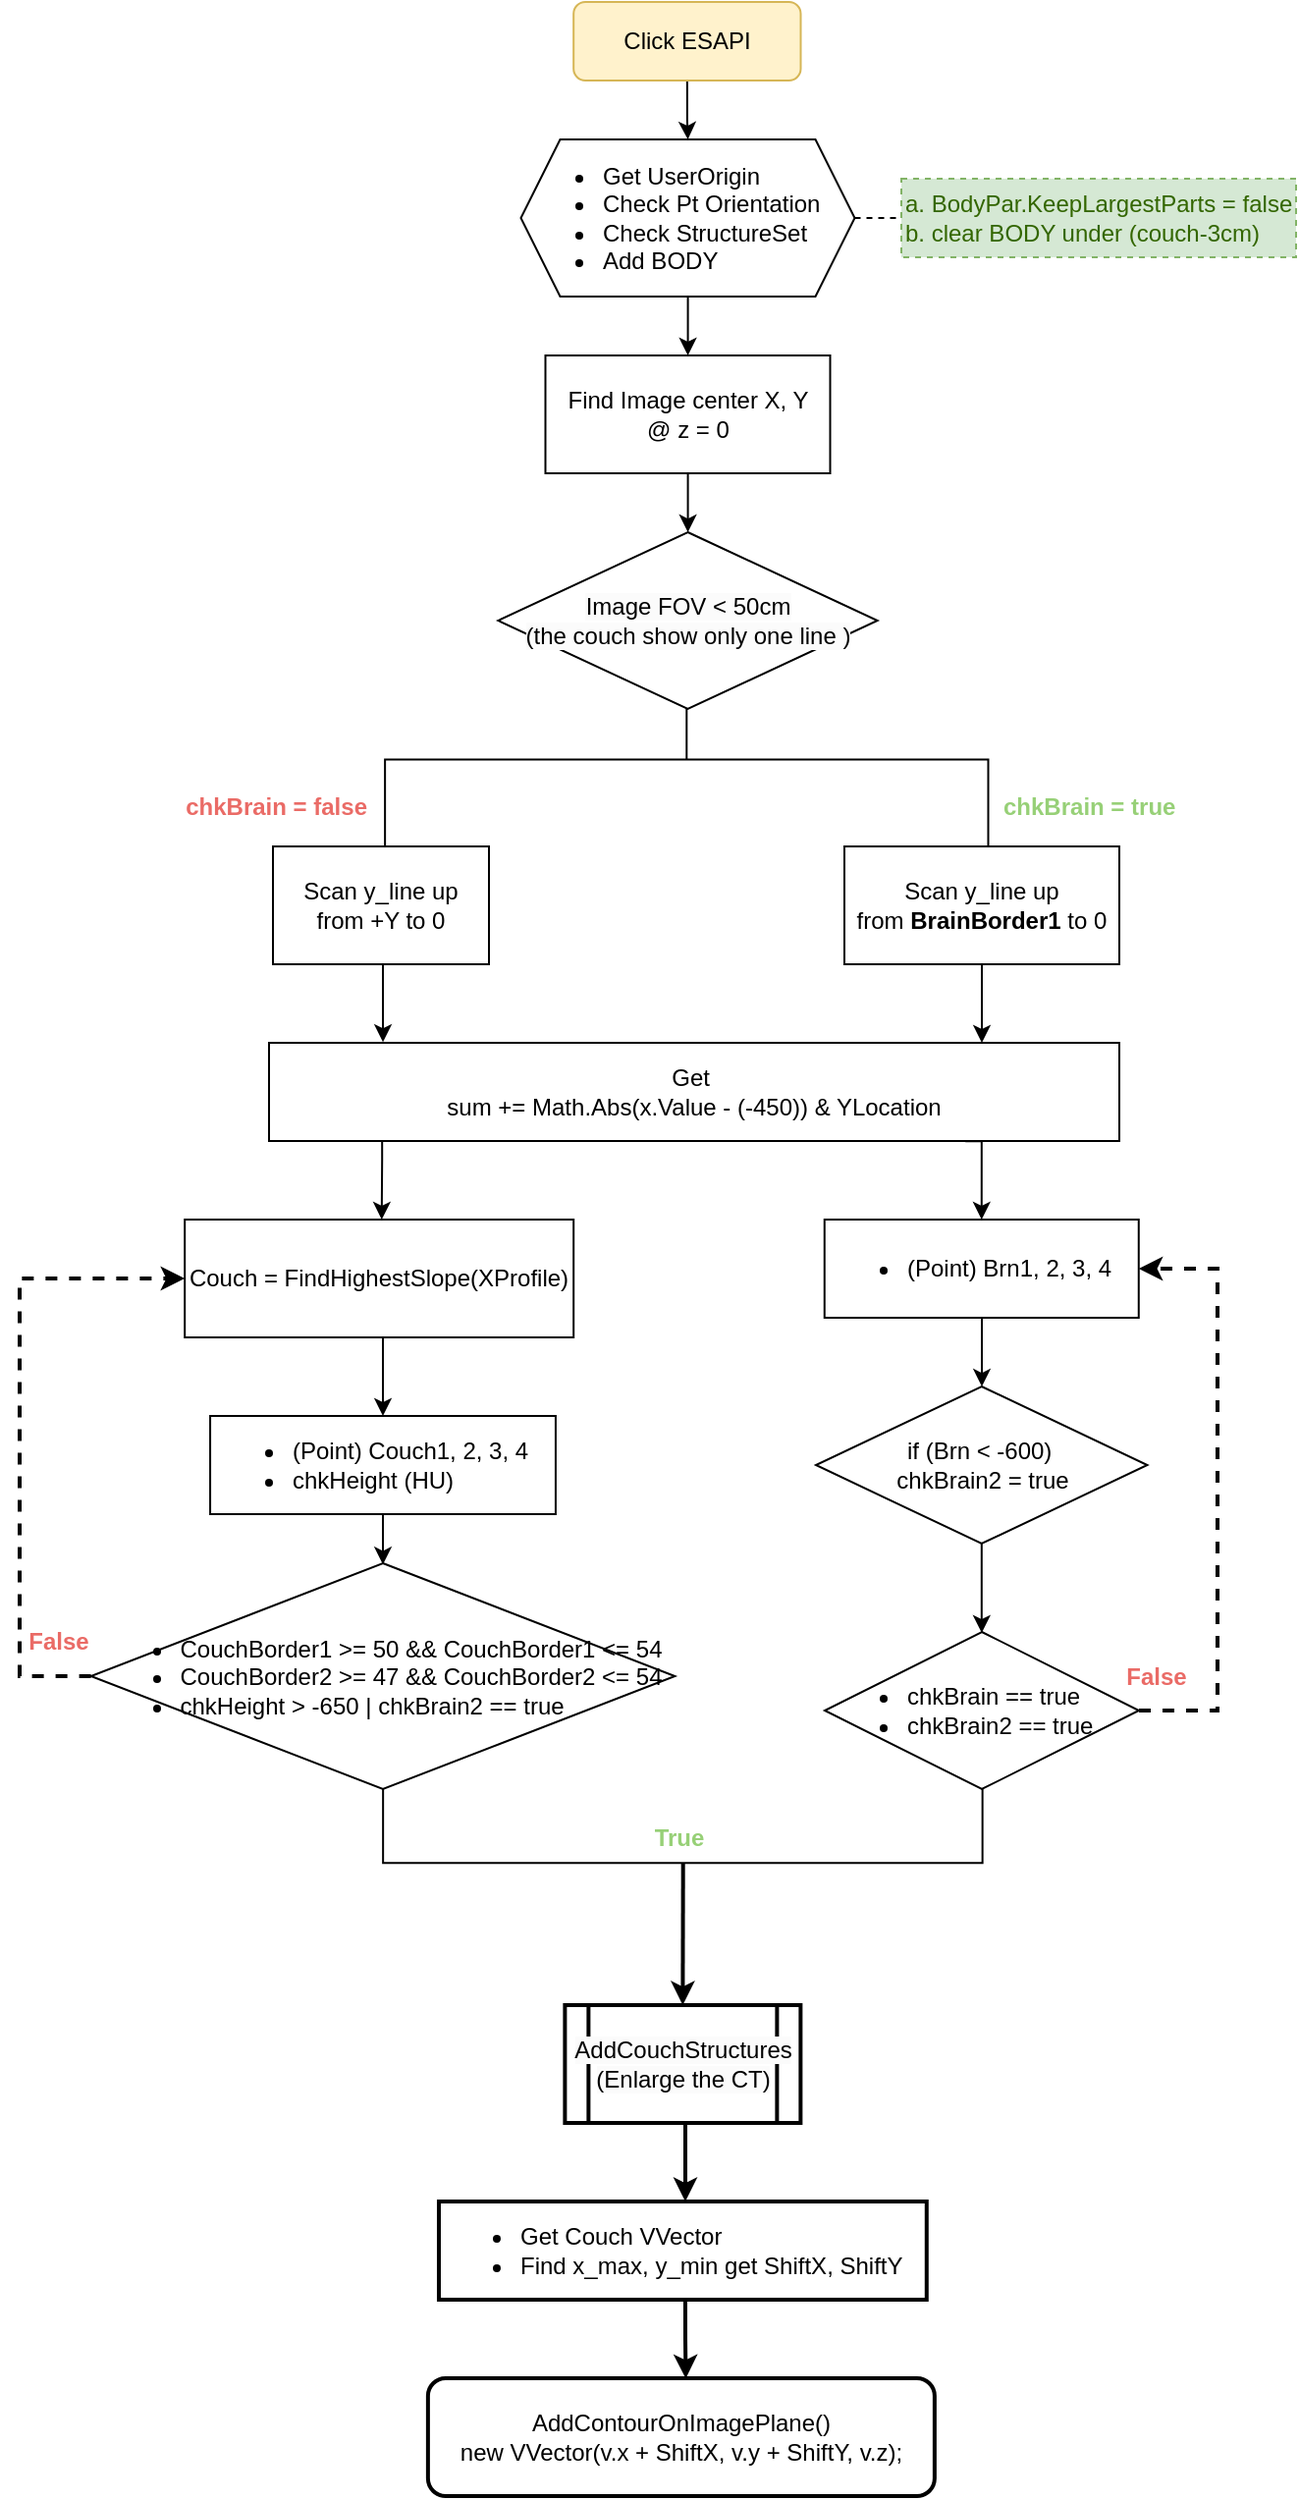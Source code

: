 <mxfile version="21.3.6" type="github">
  <diagram name="第 1 页" id="x1ljfz-qSG_obq4z1dJh">
    <mxGraphModel dx="1169" dy="628" grid="1" gridSize="10" guides="1" tooltips="1" connect="1" arrows="1" fold="1" page="1" pageScale="1" pageWidth="827" pageHeight="1169" math="0" shadow="0">
      <root>
        <mxCell id="0" />
        <mxCell id="1" parent="0" />
        <mxCell id="LTVYAx_PnS-_SqXySAhT-7" value="" style="edgeStyle=orthogonalEdgeStyle;rounded=0;orthogonalLoop=1;jettySize=auto;html=1;" parent="1" source="LTVYAx_PnS-_SqXySAhT-5" target="LTVYAx_PnS-_SqXySAhT-6" edge="1">
          <mxGeometry relative="1" as="geometry" />
        </mxCell>
        <mxCell id="LTVYAx_PnS-_SqXySAhT-5" value="&lt;ul&gt;&lt;li&gt;Get UserOrigin&lt;/li&gt;&lt;li style=&quot;&quot;&gt;Check Pt Orientation&lt;/li&gt;&lt;li style=&quot;&quot;&gt;Check StructureSet&lt;/li&gt;&lt;li style=&quot;&quot;&gt;Add BODY&amp;nbsp;&lt;/li&gt;&lt;/ul&gt;" style="shape=hexagon;perimeter=hexagonPerimeter2;whiteSpace=wrap;html=1;fixedSize=1;align=left;" parent="1" vertex="1">
          <mxGeometry x="325.25" y="160" width="170" height="80" as="geometry" />
        </mxCell>
        <mxCell id="LTVYAx_PnS-_SqXySAhT-42" value="" style="edgeStyle=orthogonalEdgeStyle;rounded=0;orthogonalLoop=1;jettySize=auto;html=1;" parent="1" source="LTVYAx_PnS-_SqXySAhT-6" target="LTVYAx_PnS-_SqXySAhT-41" edge="1">
          <mxGeometry relative="1" as="geometry" />
        </mxCell>
        <mxCell id="LTVYAx_PnS-_SqXySAhT-6" value="Find Image center X, Y &lt;br&gt;@ z = 0" style="whiteSpace=wrap;html=1;align=center;" parent="1" vertex="1">
          <mxGeometry x="337.75" y="270" width="145" height="60" as="geometry" />
        </mxCell>
        <mxCell id="LTVYAx_PnS-_SqXySAhT-11" value="" style="strokeWidth=1;html=1;shape=mxgraph.flowchart.annotation_2;align=left;labelPosition=right;pointerEvents=1;rotation=90;" parent="1" vertex="1">
          <mxGeometry x="353.72" y="322.21" width="111.87" height="307.19" as="geometry" />
        </mxCell>
        <mxCell id="LTVYAx_PnS-_SqXySAhT-20" value="" style="edgeStyle=orthogonalEdgeStyle;rounded=0;orthogonalLoop=1;jettySize=auto;html=1;entryX=0.134;entryY=-0.008;entryDx=0;entryDy=0;entryPerimeter=0;exitX=0.533;exitY=0.99;exitDx=0;exitDy=0;exitPerimeter=0;" parent="1" source="LTVYAx_PnS-_SqXySAhT-14" target="LTVYAx_PnS-_SqXySAhT-19" edge="1">
          <mxGeometry relative="1" as="geometry">
            <mxPoint x="258" y="580" as="sourcePoint" />
            <mxPoint x="257.76" y="622.16" as="targetPoint" />
            <Array as="points">
              <mxPoint x="255" y="579" />
            </Array>
          </mxGeometry>
        </mxCell>
        <mxCell id="LTVYAx_PnS-_SqXySAhT-14" value="Scan y_line up &lt;br&gt;from +Y to 0" style="rounded=0;whiteSpace=wrap;html=1;" parent="1" vertex="1">
          <mxGeometry x="199" y="520" width="110" height="60" as="geometry" />
        </mxCell>
        <mxCell id="LTVYAx_PnS-_SqXySAhT-16" value="chkBrain = true" style="text;whiteSpace=wrap;html=1;fontColor=#97D077;fontStyle=1" parent="1" vertex="1">
          <mxGeometry x="569" y="486" width="110" height="20" as="geometry" />
        </mxCell>
        <mxCell id="LTVYAx_PnS-_SqXySAhT-17" value="chkBrain = false" style="text;whiteSpace=wrap;html=1;align=right;fontColor=#EA6B66;fontStyle=1" parent="1" vertex="1">
          <mxGeometry x="149" y="486" width="100" height="20" as="geometry" />
        </mxCell>
        <mxCell id="LTVYAx_PnS-_SqXySAhT-27" value="" style="edgeStyle=orthogonalEdgeStyle;rounded=0;orthogonalLoop=1;jettySize=auto;html=1;exitX=0.551;exitY=1;exitDx=0;exitDy=0;exitPerimeter=0;" parent="1" source="LTVYAx_PnS-_SqXySAhT-18" target="LTVYAx_PnS-_SqXySAhT-19" edge="1">
          <mxGeometry relative="1" as="geometry">
            <mxPoint x="560" y="580" as="sourcePoint" />
            <mxPoint x="560" y="620" as="targetPoint" />
            <Array as="points">
              <mxPoint x="560" y="580" />
            </Array>
          </mxGeometry>
        </mxCell>
        <mxCell id="LTVYAx_PnS-_SqXySAhT-18" value="Scan y_line up &lt;br&gt;from &lt;b&gt;BrainBorder1&lt;/b&gt; to 0" style="rounded=0;whiteSpace=wrap;html=1;" parent="1" vertex="1">
          <mxGeometry x="490" y="520" width="140" height="60" as="geometry" />
        </mxCell>
        <mxCell id="LTVYAx_PnS-_SqXySAhT-29" value="" style="edgeStyle=orthogonalEdgeStyle;rounded=0;orthogonalLoop=1;jettySize=auto;html=1;exitX=0.133;exitY=0.998;exitDx=0;exitDy=0;exitPerimeter=0;entryX=0.31;entryY=0;entryDx=0;entryDy=0;entryPerimeter=0;" parent="1" source="LTVYAx_PnS-_SqXySAhT-19" edge="1">
          <mxGeometry relative="1" as="geometry">
            <mxPoint x="251.48" y="678.8" as="sourcePoint" />
            <mxPoint x="254.38" y="710" as="targetPoint" />
            <Array as="points">
              <mxPoint x="255" y="679" />
              <mxPoint x="254" y="679" />
            </Array>
          </mxGeometry>
        </mxCell>
        <mxCell id="LTVYAx_PnS-_SqXySAhT-71" style="edgeStyle=orthogonalEdgeStyle;rounded=0;orthogonalLoop=1;jettySize=auto;html=1;entryX=0.5;entryY=0;entryDx=0;entryDy=0;exitX=0.819;exitY=1.002;exitDx=0;exitDy=0;exitPerimeter=0;" parent="1" source="LTVYAx_PnS-_SqXySAhT-19" target="LTVYAx_PnS-_SqXySAhT-54" edge="1">
          <mxGeometry relative="1" as="geometry">
            <mxPoint x="539" y="680" as="sourcePoint" />
            <mxPoint x="525.92" y="709.2" as="targetPoint" />
            <Array as="points">
              <mxPoint x="560" y="670" />
            </Array>
          </mxGeometry>
        </mxCell>
        <mxCell id="LTVYAx_PnS-_SqXySAhT-19" value="Get&amp;nbsp;&lt;br&gt;sum += Math.Abs(x.Value - (-450)) &amp;amp; YLocation" style="rounded=0;whiteSpace=wrap;html=1;" parent="1" vertex="1">
          <mxGeometry x="197" y="620" width="433" height="50" as="geometry" />
        </mxCell>
        <mxCell id="LTVYAx_PnS-_SqXySAhT-31" value="" style="strokeWidth=1;html=1;shape=mxgraph.flowchart.annotation_2;align=left;labelPosition=right;pointerEvents=1;rotation=-90;" parent="1" vertex="1">
          <mxGeometry x="368.24" y="885" width="78.91" height="305.25" as="geometry" />
        </mxCell>
        <mxCell id="LTVYAx_PnS-_SqXySAhT-70" value="" style="edgeStyle=orthogonalEdgeStyle;rounded=0;orthogonalLoop=1;jettySize=auto;html=1;" parent="1" edge="1">
          <mxGeometry relative="1" as="geometry">
            <mxPoint x="255" y="860" as="sourcePoint" />
            <mxPoint x="255" y="885.654" as="targetPoint" />
            <Array as="points">
              <mxPoint x="255" y="870" />
              <mxPoint x="255" y="870" />
            </Array>
          </mxGeometry>
        </mxCell>
        <mxCell id="LTVYAx_PnS-_SqXySAhT-37" value="&lt;ul&gt;&lt;li&gt;(Point) Couch1, 2, 3, 4&amp;nbsp;&lt;/li&gt;&lt;li&gt;chkHeight (HU)&lt;/li&gt;&lt;/ul&gt;" style="rounded=0;whiteSpace=wrap;html=1;align=left;" parent="1" vertex="1">
          <mxGeometry x="167.03" y="810" width="175.94" height="50" as="geometry" />
        </mxCell>
        <mxCell id="LTVYAx_PnS-_SqXySAhT-41" value="&lt;span style=&quot;color: rgb(0, 0, 0); font-family: Helvetica; font-size: 12px; font-style: normal; font-variant-ligatures: normal; font-variant-caps: normal; font-weight: 400; letter-spacing: normal; orphans: 2; text-align: left; text-indent: 0px; text-transform: none; widows: 2; word-spacing: 0px; -webkit-text-stroke-width: 0px; background-color: rgb(251, 251, 251); text-decoration-thickness: initial; text-decoration-style: initial; text-decoration-color: initial; float: none; display: inline !important;&quot;&gt;Image FOV &amp;lt; 50cm&lt;/span&gt;&lt;br style=&quot;border-color: var(--border-color); color: rgb(0, 0, 0); font-family: Helvetica; font-size: 12px; font-style: normal; font-variant-ligatures: normal; font-variant-caps: normal; font-weight: 400; letter-spacing: normal; orphans: 2; text-align: left; text-indent: 0px; text-transform: none; widows: 2; word-spacing: 0px; -webkit-text-stroke-width: 0px; background-color: rgb(251, 251, 251); text-decoration-thickness: initial; text-decoration-style: initial; text-decoration-color: initial;&quot;&gt;&lt;span style=&quot;color: rgb(0, 0, 0); font-family: Helvetica; font-size: 12px; font-style: normal; font-variant-ligatures: normal; font-variant-caps: normal; font-weight: 400; letter-spacing: normal; orphans: 2; text-align: left; text-indent: 0px; text-transform: none; widows: 2; word-spacing: 0px; -webkit-text-stroke-width: 0px; background-color: rgb(251, 251, 251); text-decoration-thickness: initial; text-decoration-style: initial; text-decoration-color: initial; float: none; display: inline !important;&quot;&gt;(the couch show only one line )&lt;/span&gt;" style="rhombus;whiteSpace=wrap;html=1;" parent="1" vertex="1">
          <mxGeometry x="313.66" y="360" width="193.19" height="90" as="geometry" />
        </mxCell>
        <mxCell id="LTVYAx_PnS-_SqXySAhT-68" value="" style="edgeStyle=orthogonalEdgeStyle;rounded=0;orthogonalLoop=1;jettySize=auto;html=1;" parent="1" edge="1">
          <mxGeometry relative="1" as="geometry">
            <Array as="points">
              <mxPoint x="560" y="890" />
              <mxPoint x="560" y="890" />
            </Array>
            <mxPoint x="559.907" y="874.992" as="sourcePoint" />
            <mxPoint x="559.907" y="920.453" as="targetPoint" />
          </mxGeometry>
        </mxCell>
        <mxCell id="LTVYAx_PnS-_SqXySAhT-43" value="if (Brn &amp;lt; -600)&amp;nbsp; &lt;br&gt;chkBrain2 = true" style="rhombus;whiteSpace=wrap;html=1;align=center;rounded=0;verticalAlign=middle;" parent="1" vertex="1">
          <mxGeometry x="475.5" y="795" width="168.75" height="80" as="geometry" />
        </mxCell>
        <mxCell id="LTVYAx_PnS-_SqXySAhT-55" value="" style="edgeStyle=orthogonalEdgeStyle;rounded=0;orthogonalLoop=1;jettySize=auto;html=1;" parent="1" edge="1">
          <mxGeometry relative="1" as="geometry">
            <mxPoint x="255.0" y="770" as="sourcePoint" />
            <mxPoint x="255.0" y="810" as="targetPoint" />
            <Array as="points">
              <mxPoint x="255" y="800" />
              <mxPoint x="255" y="800" />
            </Array>
          </mxGeometry>
        </mxCell>
        <mxCell id="LTVYAx_PnS-_SqXySAhT-28" value="Couch = FindHighestSlope(XProfile)" style="whiteSpace=wrap;html=1;rounded=0;" parent="1" vertex="1">
          <mxGeometry x="154.09" y="710" width="198" height="60" as="geometry" />
        </mxCell>
        <mxCell id="LTVYAx_PnS-_SqXySAhT-80" style="edgeStyle=orthogonalEdgeStyle;rounded=0;orthogonalLoop=1;jettySize=auto;html=1;entryX=0;entryY=0.5;entryDx=0;entryDy=0;dashed=1;strokeWidth=2;" parent="1" source="LTVYAx_PnS-_SqXySAhT-46" target="LTVYAx_PnS-_SqXySAhT-28" edge="1">
          <mxGeometry relative="1" as="geometry">
            <Array as="points">
              <mxPoint x="70" y="942" />
              <mxPoint x="70" y="740" />
            </Array>
          </mxGeometry>
        </mxCell>
        <mxCell id="LTVYAx_PnS-_SqXySAhT-46" value="&lt;div style=&quot;text-align: left;&quot;&gt;&lt;ul&gt;&lt;li&gt;&lt;span style=&quot;background-color: initial;&quot;&gt;CouchBorder1 &amp;gt;= 50 &amp;amp;&amp;amp; CouchBorder1 &amp;lt;= 54&lt;/span&gt;&lt;/li&gt;&lt;li&gt;&lt;span style=&quot;background-color: initial;&quot;&gt;CouchBorder2 &amp;gt;= 47 &amp;amp;&amp;amp; CouchBorder2 &amp;lt;= 54&lt;br&gt;&lt;/span&gt;&lt;/li&gt;&lt;li&gt;&lt;span style=&quot;background-color: initial;&quot;&gt;chkHeight &amp;gt; -650 | chkBrain2 == true&lt;/span&gt;&lt;/li&gt;&lt;/ul&gt;&lt;/div&gt;" style="rhombus;whiteSpace=wrap;html=1;rounded=0;" parent="1" vertex="1">
          <mxGeometry x="106.31" y="885" width="297.38" height="115" as="geometry" />
        </mxCell>
        <mxCell id="p7OBAl8m0kmdlYUJRd6V-2" style="edgeStyle=orthogonalEdgeStyle;rounded=0;orthogonalLoop=1;jettySize=auto;html=1;strokeWidth=2;" parent="1" edge="1">
          <mxGeometry relative="1" as="geometry">
            <mxPoint x="409.0" y="1210" as="targetPoint" />
            <mxPoint x="405.14" y="1165" as="sourcePoint" />
            <Array as="points">
              <mxPoint x="409" y="1165" />
            </Array>
          </mxGeometry>
        </mxCell>
        <mxCell id="LTVYAx_PnS-_SqXySAhT-69" value="" style="edgeStyle=orthogonalEdgeStyle;rounded=0;orthogonalLoop=1;jettySize=auto;html=1;" parent="1" edge="1">
          <mxGeometry relative="1" as="geometry">
            <Array as="points">
              <mxPoint x="560" y="770" />
              <mxPoint x="560" y="770" />
            </Array>
            <mxPoint x="560" y="760" as="sourcePoint" />
            <mxPoint x="560" y="795.044" as="targetPoint" />
          </mxGeometry>
        </mxCell>
        <mxCell id="LTVYAx_PnS-_SqXySAhT-54" value="&lt;ul&gt;&lt;li&gt;(Point)&amp;nbsp;Brn1, 2, 3, 4&amp;nbsp;&lt;/li&gt;&lt;/ul&gt;" style="rounded=0;whiteSpace=wrap;html=1;align=left;" parent="1" vertex="1">
          <mxGeometry x="479.88" y="710" width="160" height="50" as="geometry" />
        </mxCell>
        <mxCell id="LTVYAx_PnS-_SqXySAhT-73" style="edgeStyle=orthogonalEdgeStyle;rounded=0;orthogonalLoop=1;jettySize=auto;html=1;entryX=1;entryY=0.5;entryDx=0;entryDy=0;dashed=1;strokeWidth=2;" parent="1" source="LTVYAx_PnS-_SqXySAhT-67" target="LTVYAx_PnS-_SqXySAhT-54" edge="1">
          <mxGeometry relative="1" as="geometry">
            <mxPoint x="720" y="730" as="targetPoint" />
            <Array as="points">
              <mxPoint x="680" y="960" />
              <mxPoint x="680" y="735" />
            </Array>
          </mxGeometry>
        </mxCell>
        <mxCell id="LTVYAx_PnS-_SqXySAhT-67" value="&lt;ul&gt;&lt;li&gt;&lt;span style=&quot;background-color: initial;&quot;&gt;chkBrain == true&lt;/span&gt;&lt;/li&gt;&lt;li&gt;chkBrain2 == true&lt;/li&gt;&lt;/ul&gt;" style="rhombus;whiteSpace=wrap;html=1;rounded=0;align=left;" parent="1" vertex="1">
          <mxGeometry x="480" y="920" width="160" height="80" as="geometry" />
        </mxCell>
        <mxCell id="LTVYAx_PnS-_SqXySAhT-78" value="" style="endArrow=classic;html=1;rounded=0;exitX=0.532;exitY=0.924;exitDx=0;exitDy=0;exitPerimeter=0;entryX=0.5;entryY=0;entryDx=0;entryDy=0;strokeWidth=2;" parent="1" edge="1" source="p7OBAl8m0kmdlYUJRd6V-12">
          <mxGeometry width="50" height="50" relative="1" as="geometry">
            <mxPoint x="407.45" y="1035.441" as="sourcePoint" />
            <mxPoint x="407.69" y="1110" as="targetPoint" />
          </mxGeometry>
        </mxCell>
        <mxCell id="p7OBAl8m0kmdlYUJRd6V-9" style="edgeStyle=orthogonalEdgeStyle;rounded=0;orthogonalLoop=1;jettySize=auto;html=1;entryX=0.493;entryY=0.002;entryDx=0;entryDy=0;entryPerimeter=0;strokeWidth=2;" parent="1" edge="1">
          <mxGeometry relative="1" as="geometry">
            <mxPoint x="408.974" y="1260" as="sourcePoint" />
            <mxPoint x="409.23" y="1300.12" as="targetPoint" />
            <Array as="points">
              <mxPoint x="409" y="1280" />
              <mxPoint x="409" y="1280" />
            </Array>
          </mxGeometry>
        </mxCell>
        <mxCell id="p7OBAl8m0kmdlYUJRd6V-3" value="&lt;ul&gt;&lt;li style=&quot;&quot;&gt;Get Couch VVector&lt;/li&gt;&lt;li style=&quot;&quot;&gt;Find x_max, y_min get ShiftX, ShiftY&lt;/li&gt;&lt;/ul&gt;" style="rounded=0;whiteSpace=wrap;html=1;align=left;strokeWidth=2;" parent="1" vertex="1">
          <mxGeometry x="283.49" y="1210" width="248.4" height="50" as="geometry" />
        </mxCell>
        <mxCell id="p7OBAl8m0kmdlYUJRd6V-6" value="&lt;span style=&quot;color: rgb(0, 0, 0); font-family: Helvetica; font-size: 12px; font-style: normal; font-variant-ligatures: normal; font-variant-caps: normal; font-weight: 400; letter-spacing: normal; orphans: 2; text-align: center; text-indent: 0px; text-transform: none; widows: 2; word-spacing: 0px; -webkit-text-stroke-width: 0px; background-color: rgb(251, 251, 251); text-decoration-thickness: initial; text-decoration-style: initial; text-decoration-color: initial; float: none; display: inline !important;&quot;&gt;AddCouchStructures&lt;br&gt;(Enlarge the CT)&lt;br&gt;&lt;/span&gt;" style="shape=process;whiteSpace=wrap;html=1;backgroundOutline=1;strokeWidth=2;" parent="1" vertex="1">
          <mxGeometry x="347.69" y="1110" width="120" height="60" as="geometry" />
        </mxCell>
        <mxCell id="p7OBAl8m0kmdlYUJRd6V-7" value="AddContourOnImagePlane() &lt;br&gt;new VVector(v.x + ShiftX, v.y + ShiftY, v.z);" style="rounded=1;whiteSpace=wrap;html=1;strokeWidth=2;" parent="1" vertex="1">
          <mxGeometry x="277.94" y="1300" width="258" height="60" as="geometry" />
        </mxCell>
        <mxCell id="p7OBAl8m0kmdlYUJRd6V-11" value="" style="edgeStyle=orthogonalEdgeStyle;rounded=0;orthogonalLoop=1;jettySize=auto;html=1;" parent="1" source="p7OBAl8m0kmdlYUJRd6V-10" target="LTVYAx_PnS-_SqXySAhT-5" edge="1">
          <mxGeometry relative="1" as="geometry" />
        </mxCell>
        <mxCell id="p7OBAl8m0kmdlYUJRd6V-10" value="Click ESAPI" style="rounded=1;whiteSpace=wrap;html=1;fillColor=#fff2cc;strokeColor=#d6b656;" parent="1" vertex="1">
          <mxGeometry x="352.09" y="90" width="115.66" height="40" as="geometry" />
        </mxCell>
        <mxCell id="p7OBAl8m0kmdlYUJRd6V-12" value="True" style="text;html=1;strokeColor=none;fillColor=none;align=center;verticalAlign=middle;whiteSpace=wrap;rounded=0;fontColor=#97D077;fontStyle=1" parent="1" vertex="1">
          <mxGeometry x="375.94" y="1010" width="60" height="30" as="geometry" />
        </mxCell>
        <mxCell id="p7OBAl8m0kmdlYUJRd6V-13" value="False" style="text;html=1;strokeColor=none;fillColor=none;align=center;verticalAlign=middle;whiteSpace=wrap;rounded=0;fontColor=#EA6B66;fontStyle=1" parent="1" vertex="1">
          <mxGeometry x="619" y="927.5" width="60" height="30" as="geometry" />
        </mxCell>
        <mxCell id="p7OBAl8m0kmdlYUJRd6V-14" value="False" style="text;html=1;strokeColor=none;fillColor=none;align=center;verticalAlign=middle;whiteSpace=wrap;rounded=0;fontColor=#EA6B66;fontStyle=1" parent="1" vertex="1">
          <mxGeometry x="60" y="910" width="60" height="30" as="geometry" />
        </mxCell>
        <mxCell id="7x6FABwZxnRr2V_j7CdN-1" style="edgeStyle=orthogonalEdgeStyle;rounded=0;orthogonalLoop=1;jettySize=auto;html=1;dashed=1;startArrow=none;startFill=0;endArrow=none;endFill=0;strokeWidth=1;" edge="1" parent="1">
          <mxGeometry relative="1" as="geometry">
            <mxPoint x="520" y="200" as="targetPoint" />
            <mxPoint x="495.25" y="200" as="sourcePoint" />
          </mxGeometry>
        </mxCell>
        <mxCell id="7x6FABwZxnRr2V_j7CdN-2" value="&lt;span style=&quot;background-color: initial;&quot;&gt;a. BodyPar.KeepLargestParts = false&lt;/span&gt;&lt;br&gt;&lt;span style=&quot;background-color: initial;&quot;&gt;b. clear BODY under (couch-3cm)&amp;nbsp;&lt;/span&gt;" style="rounded=0;whiteSpace=wrap;html=1;dashed=1;strokeWidth=1;align=left;fillColor=#d5e8d4;strokeColor=#82b366;fontColor=#336600;" vertex="1" parent="1">
          <mxGeometry x="519" y="180" width="201" height="40" as="geometry" />
        </mxCell>
      </root>
    </mxGraphModel>
  </diagram>
</mxfile>

